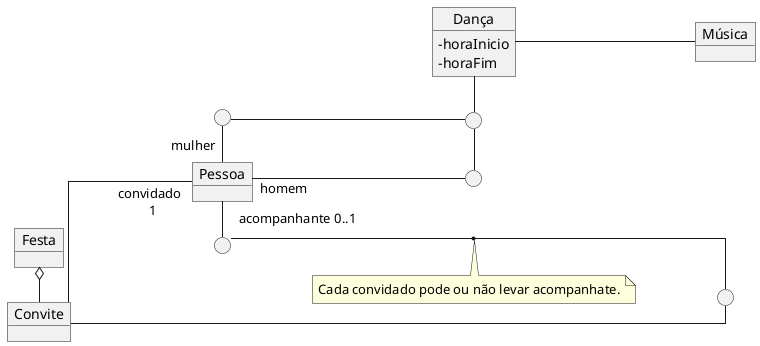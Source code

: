 @startuml mod05ima05
allow_mixing
skinparam classAttributeIconSize 0
object "Dança" as da
da : - horaInicio
da : - horaFim
object "Música" as mu
object "Festa" as fe
object "Convite" as co
Object "Pessoa" as pe
circle " " as p1
circle " " as p2
circle " " as p3
circle " " as p4
circle " " as p5
note "Cada convidado pode ou não levar acompanhate." as ca
skinparam linetype ortho
left to right direction
pe "mulher"-left- p1
p1 -down- p2
p2 -right- p3
p3 -up-"homem" pe
da -- mu
da -right- p2
co ---"convidado \n 1" pe 
pe "acompanhante 0..1" -right- p4
p4 -up- p5
(p4,p5) .. ca
p5 -left- co
co -left-o fe







@enduml